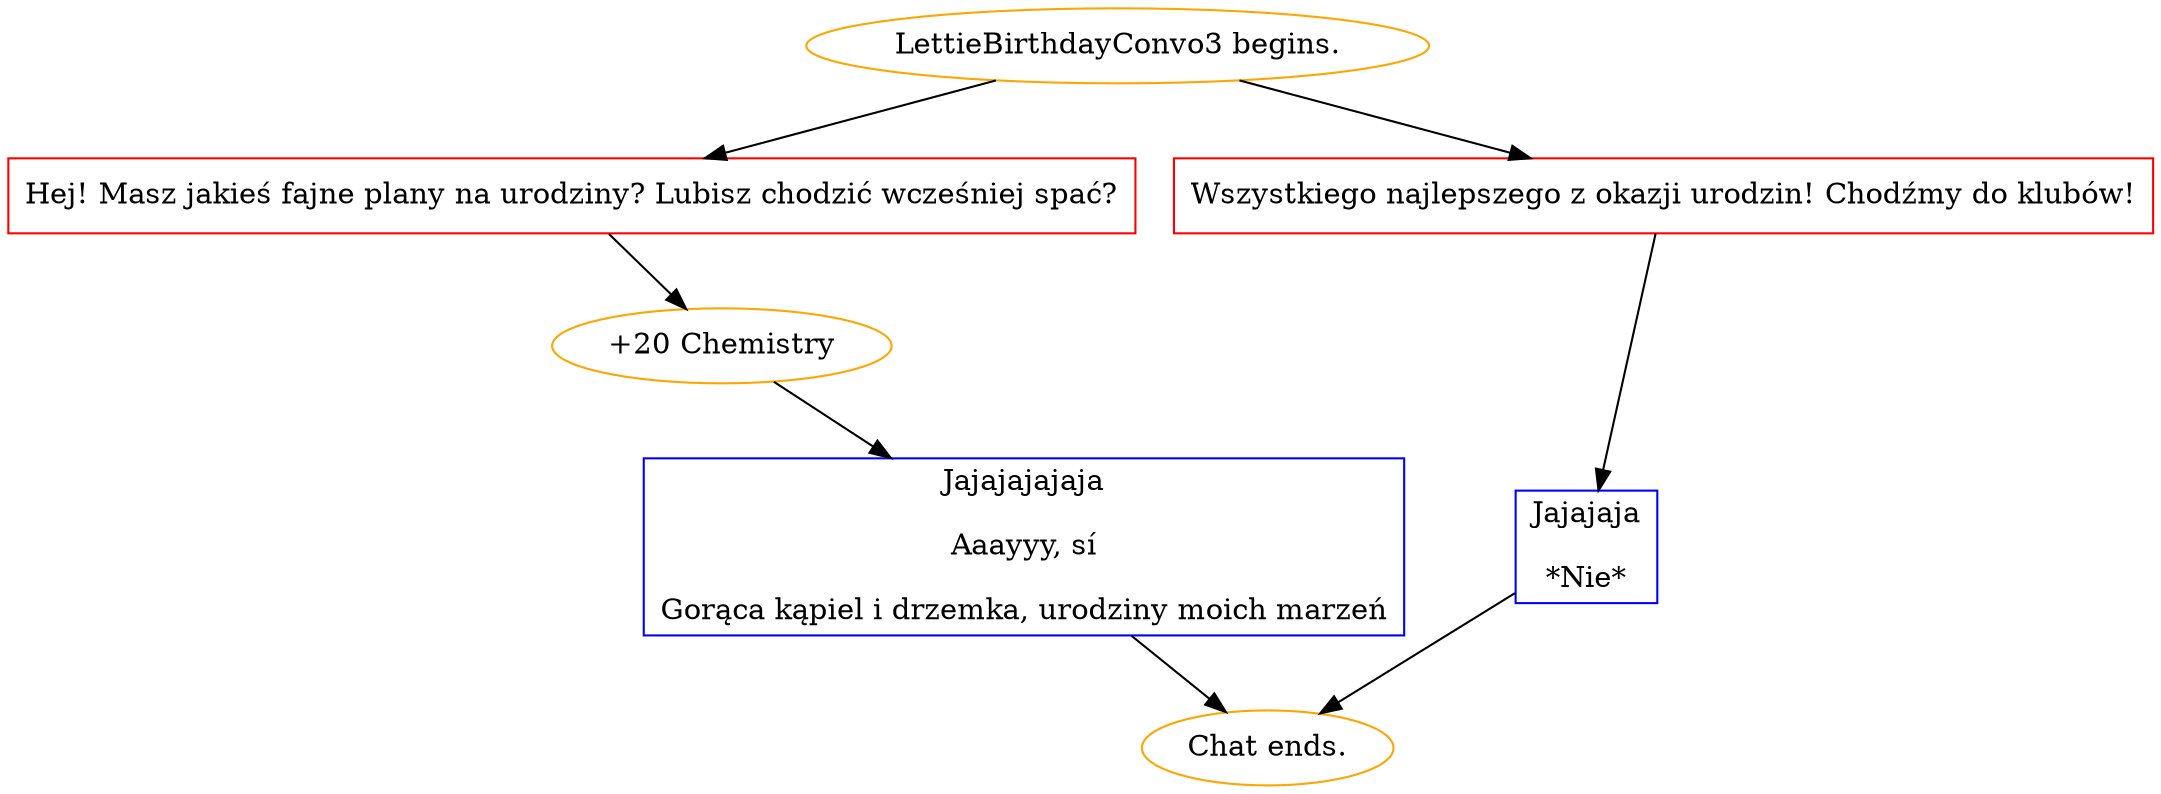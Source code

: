 digraph {
	"LettieBirthdayConvo3 begins." [color=orange];
		"LettieBirthdayConvo3 begins." -> j650366896;
		"LettieBirthdayConvo3 begins." -> j1178274335;
	j650366896 [label="Hej! Masz jakieś fajne plany na urodziny? Lubisz chodzić wcześniej spać?",shape=box,color=red];
		j650366896 -> j3870648241;
	j1178274335 [label="Wszystkiego najlepszego z okazji urodzin! Chodźmy do klubów!",shape=box,color=red];
		j1178274335 -> j1245913690;
	j3870648241 [label="+20 Chemistry",color=orange];
		j3870648241 -> j1275634706;
	j1245913690 [label="Jajajaja
*Nie*",shape=box,color=blue];
		j1245913690 -> "Chat ends.";
	j1275634706 [label="Jajajajajaja
Aaayyy, sí
Gorąca kąpiel i drzemka, urodziny moich marzeń",shape=box,color=blue];
		j1275634706 -> "Chat ends.";
	"Chat ends." [color=orange];
}